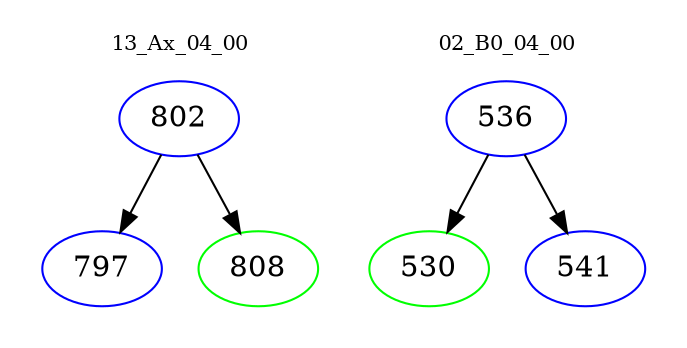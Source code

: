 digraph{
subgraph cluster_0 {
color = white
label = "13_Ax_04_00";
fontsize=10;
T0_802 [label="802", color="blue"]
T0_802 -> T0_797 [color="black"]
T0_797 [label="797", color="blue"]
T0_802 -> T0_808 [color="black"]
T0_808 [label="808", color="green"]
}
subgraph cluster_1 {
color = white
label = "02_B0_04_00";
fontsize=10;
T1_536 [label="536", color="blue"]
T1_536 -> T1_530 [color="black"]
T1_530 [label="530", color="green"]
T1_536 -> T1_541 [color="black"]
T1_541 [label="541", color="blue"]
}
}
